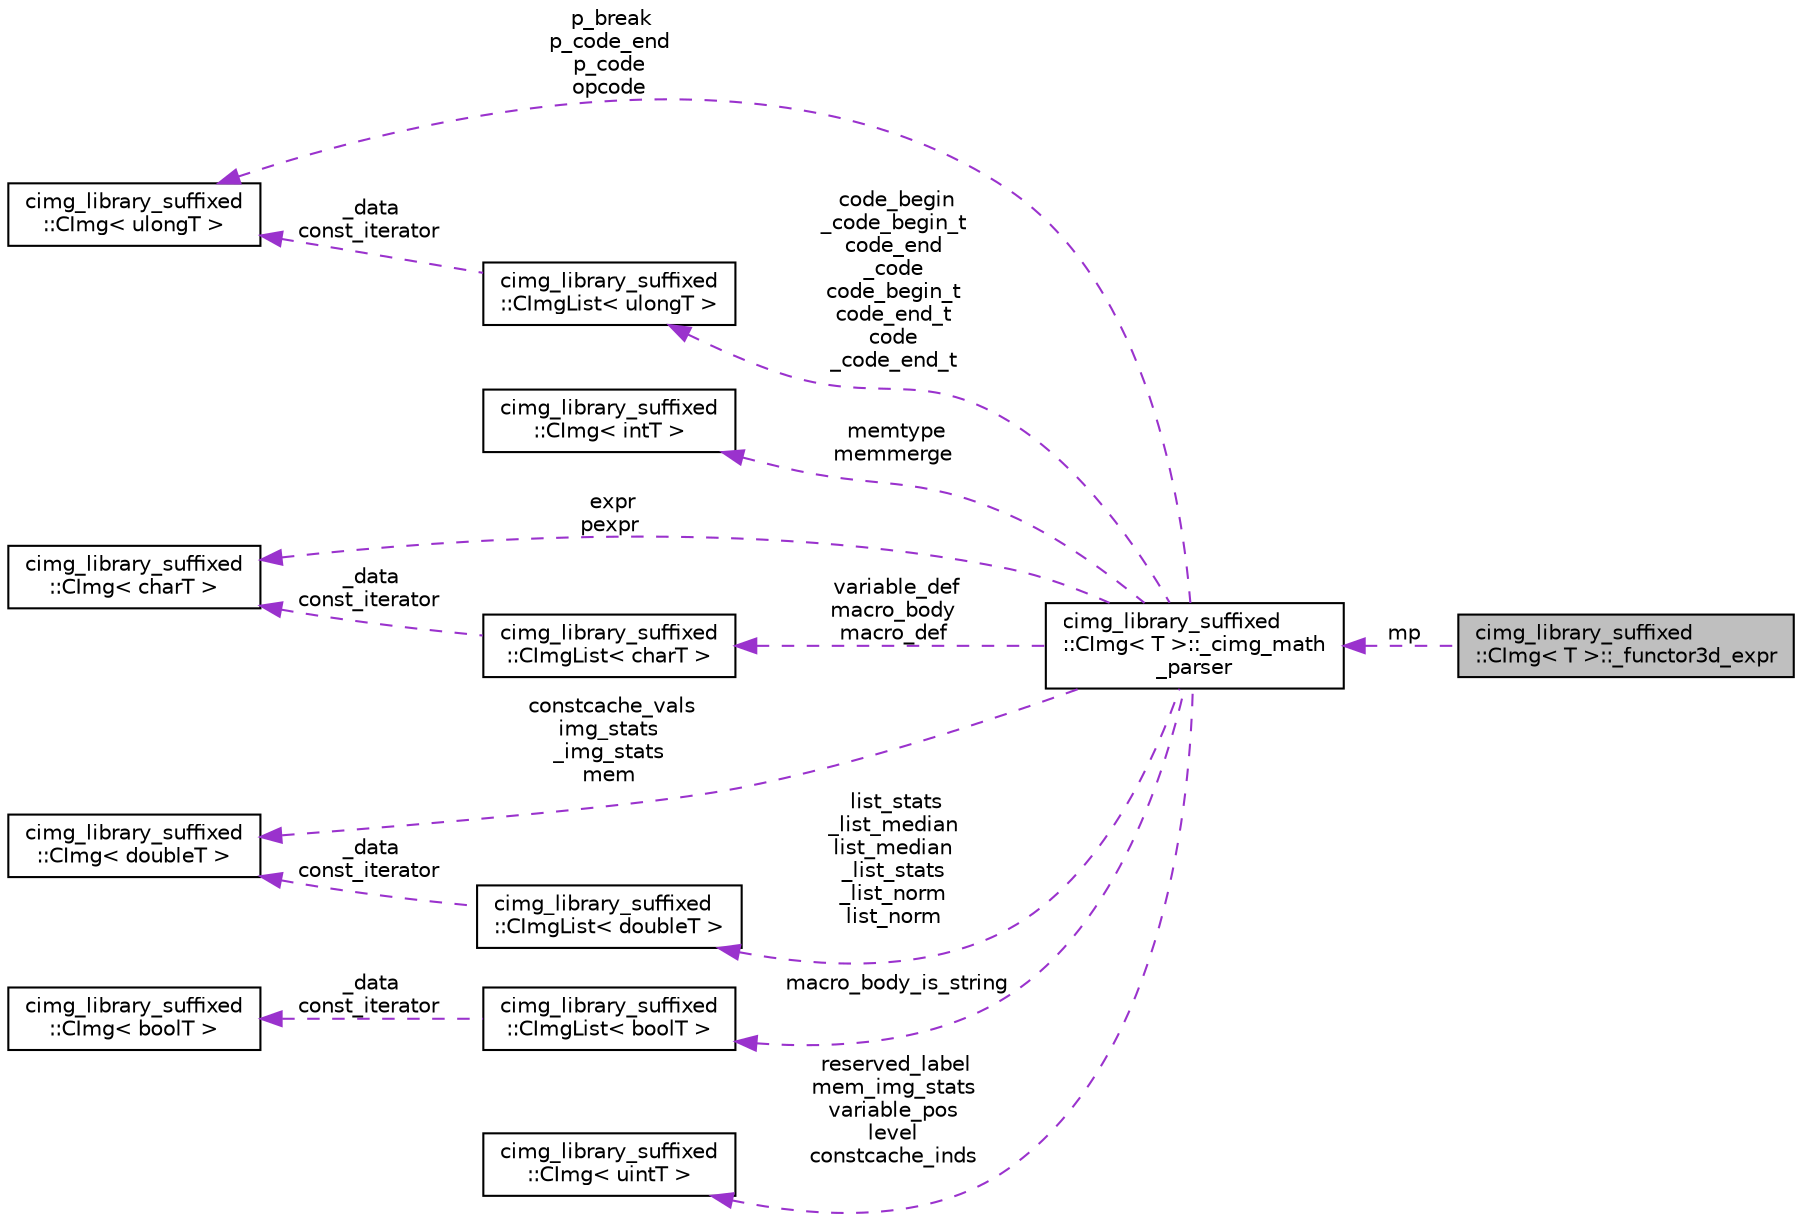 digraph "cimg_library_suffixed::CImg&lt; T &gt;::_functor3d_expr"
{
 // LATEX_PDF_SIZE
  edge [fontname="Helvetica",fontsize="10",labelfontname="Helvetica",labelfontsize="10"];
  node [fontname="Helvetica",fontsize="10",shape=record];
  rankdir="LR";
  Node1 [label="cimg_library_suffixed\l::CImg\< T \>::_functor3d_expr",height=0.2,width=0.4,color="black", fillcolor="grey75", style="filled", fontcolor="black",tooltip=" "];
  Node2 -> Node1 [dir="back",color="darkorchid3",fontsize="10",style="dashed",label=" mp" ,fontname="Helvetica"];
  Node2 [label="cimg_library_suffixed\l::CImg\< T \>::_cimg_math\l_parser",height=0.2,width=0.4,color="black", fillcolor="white", style="filled",URL="$structcimg__library__suffixed_1_1CImg_1_1__cimg__math__parser.html",tooltip=" "];
  Node3 -> Node2 [dir="back",color="darkorchid3",fontsize="10",style="dashed",label=" code_begin\n_code_begin_t\ncode_end\n_code\ncode_begin_t\ncode_end_t\ncode\n_code_end_t" ,fontname="Helvetica"];
  Node3 [label="cimg_library_suffixed\l::CImgList\< ulongT \>",height=0.2,width=0.4,color="black", fillcolor="white", style="filled",URL="$structcimg__library__suffixed_1_1CImgList.html",tooltip=" "];
  Node4 -> Node3 [dir="back",color="darkorchid3",fontsize="10",style="dashed",label=" _data\nconst_iterator" ,fontname="Helvetica"];
  Node4 [label="cimg_library_suffixed\l::CImg\< ulongT \>",height=0.2,width=0.4,color="black", fillcolor="white", style="filled",URL="$structcimg__library__suffixed_1_1CImg.html",tooltip=" "];
  Node5 -> Node2 [dir="back",color="darkorchid3",fontsize="10",style="dashed",label=" memtype\nmemmerge" ,fontname="Helvetica"];
  Node5 [label="cimg_library_suffixed\l::CImg\< intT \>",height=0.2,width=0.4,color="black", fillcolor="white", style="filled",URL="$structcimg__library__suffixed_1_1CImg.html",tooltip=" "];
  Node4 -> Node2 [dir="back",color="darkorchid3",fontsize="10",style="dashed",label=" p_break\np_code_end\np_code\nopcode" ,fontname="Helvetica"];
  Node6 -> Node2 [dir="back",color="darkorchid3",fontsize="10",style="dashed",label=" expr\npexpr" ,fontname="Helvetica"];
  Node6 [label="cimg_library_suffixed\l::CImg\< charT \>",height=0.2,width=0.4,color="black", fillcolor="white", style="filled",URL="$structcimg__library__suffixed_1_1CImg.html",tooltip=" "];
  Node7 -> Node2 [dir="back",color="darkorchid3",fontsize="10",style="dashed",label=" constcache_vals\nimg_stats\n_img_stats\nmem" ,fontname="Helvetica"];
  Node7 [label="cimg_library_suffixed\l::CImg\< doubleT \>",height=0.2,width=0.4,color="black", fillcolor="white", style="filled",URL="$structcimg__library__suffixed_1_1CImg.html",tooltip=" "];
  Node8 -> Node2 [dir="back",color="darkorchid3",fontsize="10",style="dashed",label=" variable_def\nmacro_body\nmacro_def" ,fontname="Helvetica"];
  Node8 [label="cimg_library_suffixed\l::CImgList\< charT \>",height=0.2,width=0.4,color="black", fillcolor="white", style="filled",URL="$structcimg__library__suffixed_1_1CImgList.html",tooltip=" "];
  Node6 -> Node8 [dir="back",color="darkorchid3",fontsize="10",style="dashed",label=" _data\nconst_iterator" ,fontname="Helvetica"];
  Node9 -> Node2 [dir="back",color="darkorchid3",fontsize="10",style="dashed",label=" macro_body_is_string" ,fontname="Helvetica"];
  Node9 [label="cimg_library_suffixed\l::CImgList\< boolT \>",height=0.2,width=0.4,color="black", fillcolor="white", style="filled",URL="$structcimg__library__suffixed_1_1CImgList.html",tooltip=" "];
  Node10 -> Node9 [dir="back",color="darkorchid3",fontsize="10",style="dashed",label=" _data\nconst_iterator" ,fontname="Helvetica"];
  Node10 [label="cimg_library_suffixed\l::CImg\< boolT \>",height=0.2,width=0.4,color="black", fillcolor="white", style="filled",URL="$structcimg__library__suffixed_1_1CImg.html",tooltip=" "];
  Node11 -> Node2 [dir="back",color="darkorchid3",fontsize="10",style="dashed",label=" reserved_label\nmem_img_stats\nvariable_pos\nlevel\nconstcache_inds" ,fontname="Helvetica"];
  Node11 [label="cimg_library_suffixed\l::CImg\< uintT \>",height=0.2,width=0.4,color="black", fillcolor="white", style="filled",URL="$structcimg__library__suffixed_1_1CImg.html",tooltip=" "];
  Node12 -> Node2 [dir="back",color="darkorchid3",fontsize="10",style="dashed",label=" list_stats\n_list_median\nlist_median\n_list_stats\n_list_norm\nlist_norm" ,fontname="Helvetica"];
  Node12 [label="cimg_library_suffixed\l::CImgList\< doubleT \>",height=0.2,width=0.4,color="black", fillcolor="white", style="filled",URL="$structcimg__library__suffixed_1_1CImgList.html",tooltip=" "];
  Node7 -> Node12 [dir="back",color="darkorchid3",fontsize="10",style="dashed",label=" _data\nconst_iterator" ,fontname="Helvetica"];
}
